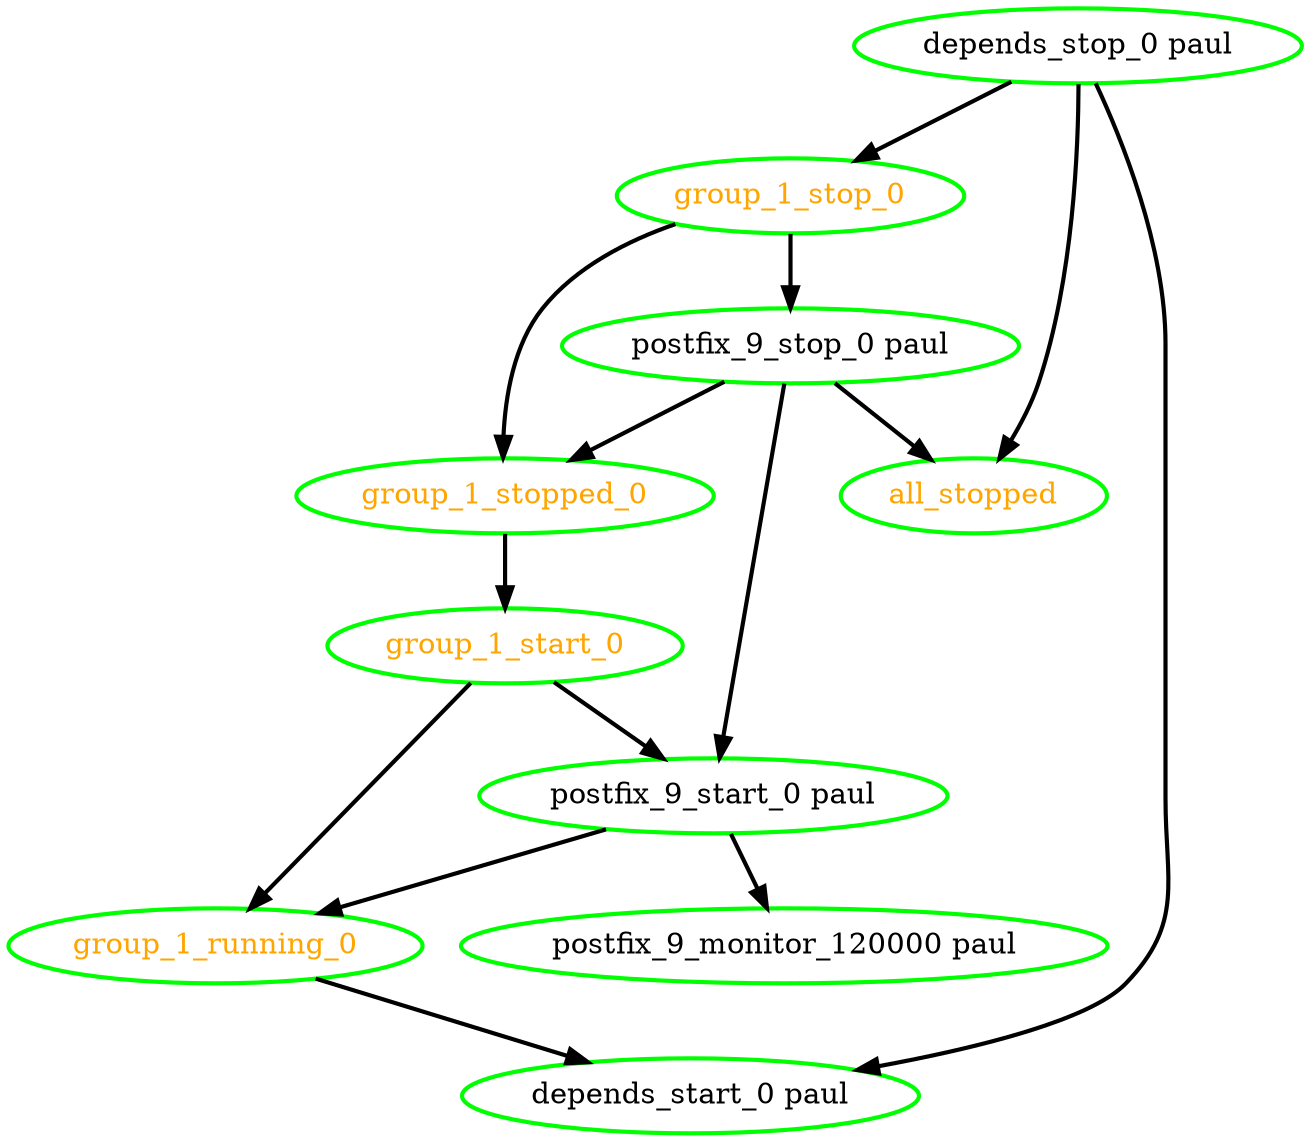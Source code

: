 digraph "g" {
"all_stopped" [ style=bold color="green" fontcolor="orange"  ]
"depends_start_0 paul" [ style=bold color="green" fontcolor="black"  ]
"depends_stop_0 paul" -> "all_stopped" [ style = bold]
"depends_stop_0 paul" -> "depends_start_0 paul" [ style = bold]
"depends_stop_0 paul" -> "group_1_stop_0" [ style = bold]
"depends_stop_0 paul" [ style=bold color="green" fontcolor="black"  ]
"group_1_running_0" -> "depends_start_0 paul" [ style = bold]
"group_1_running_0" [ style=bold color="green" fontcolor="orange"  ]
"group_1_start_0" -> "group_1_running_0" [ style = bold]
"group_1_start_0" -> "postfix_9_start_0 paul" [ style = bold]
"group_1_start_0" [ style=bold color="green" fontcolor="orange"  ]
"group_1_stop_0" -> "group_1_stopped_0" [ style = bold]
"group_1_stop_0" -> "postfix_9_stop_0 paul" [ style = bold]
"group_1_stop_0" [ style=bold color="green" fontcolor="orange"  ]
"group_1_stopped_0" -> "group_1_start_0" [ style = bold]
"group_1_stopped_0" [ style=bold color="green" fontcolor="orange"  ]
"postfix_9_monitor_120000 paul" [ style=bold color="green" fontcolor="black"  ]
"postfix_9_start_0 paul" -> "group_1_running_0" [ style = bold]
"postfix_9_start_0 paul" -> "postfix_9_monitor_120000 paul" [ style = bold]
"postfix_9_start_0 paul" [ style=bold color="green" fontcolor="black"  ]
"postfix_9_stop_0 paul" -> "all_stopped" [ style = bold]
"postfix_9_stop_0 paul" -> "group_1_stopped_0" [ style = bold]
"postfix_9_stop_0 paul" -> "postfix_9_start_0 paul" [ style = bold]
"postfix_9_stop_0 paul" [ style=bold color="green" fontcolor="black"  ]
}

